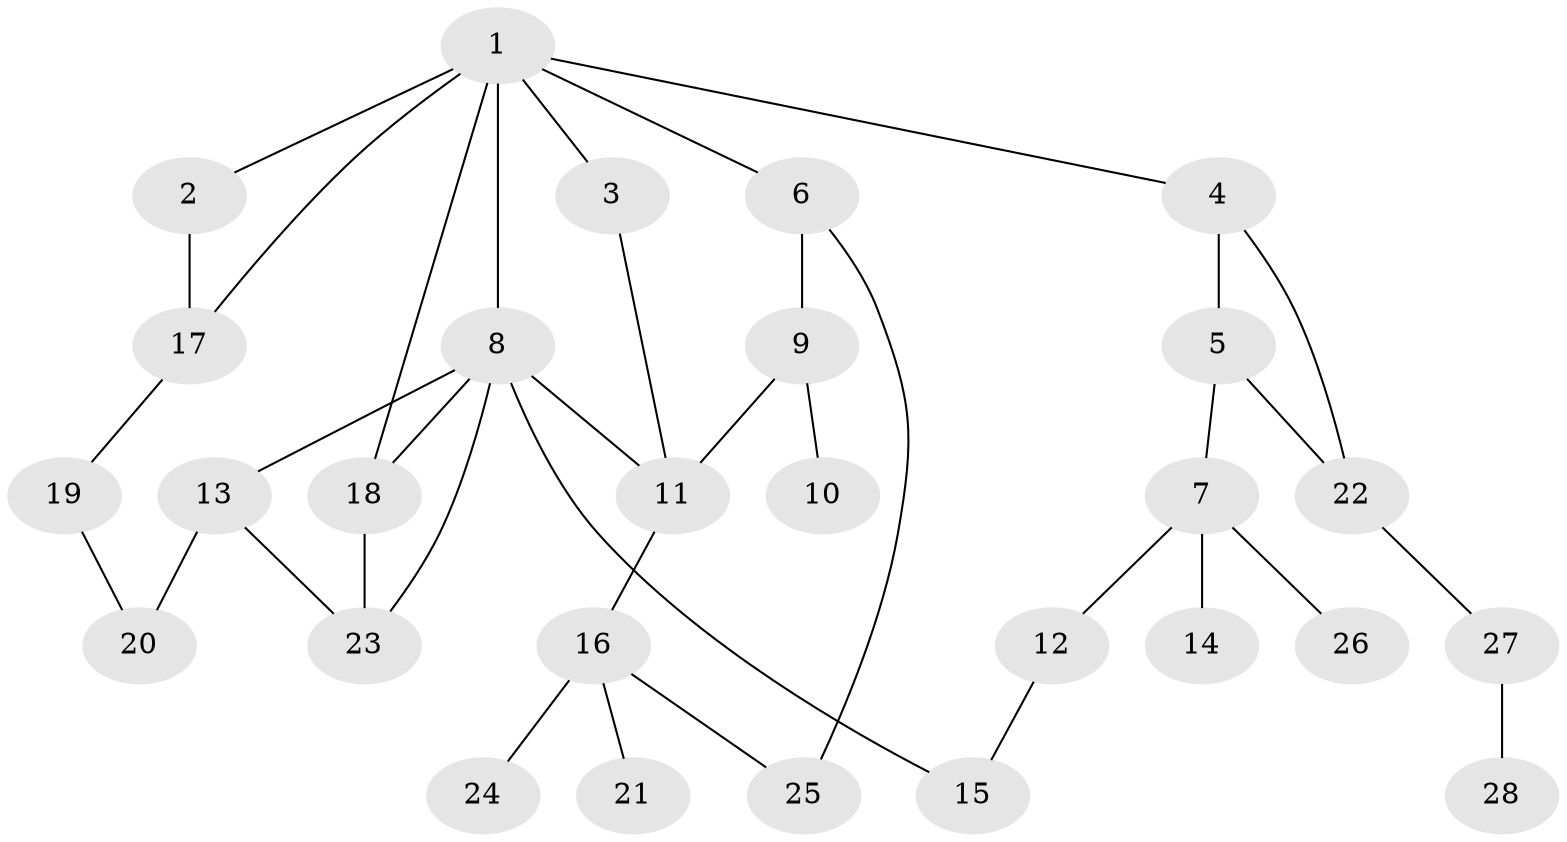 // original degree distribution, {5: 0.054945054945054944, 3: 0.18681318681318682, 4: 0.07692307692307693, 6: 0.02197802197802198, 2: 0.26373626373626374, 1: 0.3956043956043956}
// Generated by graph-tools (version 1.1) at 2025/48/03/04/25 22:48:51]
// undirected, 28 vertices, 37 edges
graph export_dot {
  node [color=gray90,style=filled];
  1;
  2;
  3;
  4;
  5;
  6;
  7;
  8;
  9;
  10;
  11;
  12;
  13;
  14;
  15;
  16;
  17;
  18;
  19;
  20;
  21;
  22;
  23;
  24;
  25;
  26;
  27;
  28;
  1 -- 2 [weight=1.0];
  1 -- 3 [weight=1.0];
  1 -- 4 [weight=1.0];
  1 -- 6 [weight=1.0];
  1 -- 8 [weight=1.0];
  1 -- 17 [weight=1.0];
  1 -- 18 [weight=1.0];
  2 -- 17 [weight=1.0];
  3 -- 11 [weight=1.0];
  4 -- 5 [weight=1.0];
  4 -- 22 [weight=1.0];
  5 -- 7 [weight=1.0];
  5 -- 22 [weight=1.0];
  6 -- 9 [weight=2.0];
  6 -- 25 [weight=1.0];
  7 -- 12 [weight=1.0];
  7 -- 14 [weight=1.0];
  7 -- 26 [weight=1.0];
  8 -- 11 [weight=1.0];
  8 -- 13 [weight=1.0];
  8 -- 15 [weight=1.0];
  8 -- 18 [weight=1.0];
  8 -- 23 [weight=1.0];
  9 -- 10 [weight=1.0];
  9 -- 11 [weight=1.0];
  11 -- 16 [weight=2.0];
  12 -- 15 [weight=1.0];
  13 -- 20 [weight=1.0];
  13 -- 23 [weight=1.0];
  16 -- 21 [weight=1.0];
  16 -- 24 [weight=1.0];
  16 -- 25 [weight=1.0];
  17 -- 19 [weight=1.0];
  18 -- 23 [weight=1.0];
  19 -- 20 [weight=1.0];
  22 -- 27 [weight=1.0];
  27 -- 28 [weight=1.0];
}
